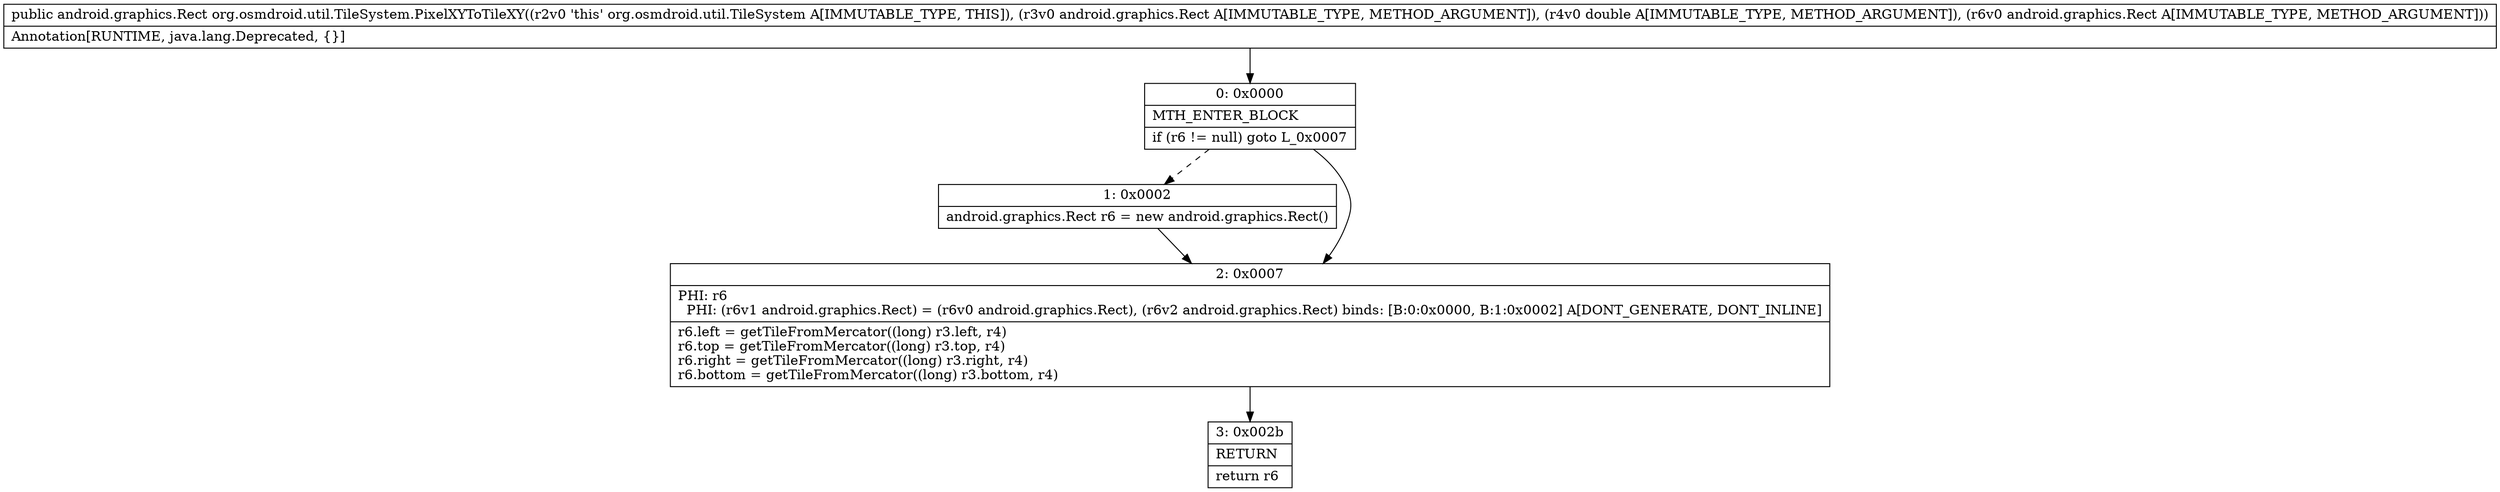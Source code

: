 digraph "CFG fororg.osmdroid.util.TileSystem.PixelXYToTileXY(Landroid\/graphics\/Rect;DLandroid\/graphics\/Rect;)Landroid\/graphics\/Rect;" {
Node_0 [shape=record,label="{0\:\ 0x0000|MTH_ENTER_BLOCK\l|if (r6 != null) goto L_0x0007\l}"];
Node_1 [shape=record,label="{1\:\ 0x0002|android.graphics.Rect r6 = new android.graphics.Rect()\l}"];
Node_2 [shape=record,label="{2\:\ 0x0007|PHI: r6 \l  PHI: (r6v1 android.graphics.Rect) = (r6v0 android.graphics.Rect), (r6v2 android.graphics.Rect) binds: [B:0:0x0000, B:1:0x0002] A[DONT_GENERATE, DONT_INLINE]\l|r6.left = getTileFromMercator((long) r3.left, r4)\lr6.top = getTileFromMercator((long) r3.top, r4)\lr6.right = getTileFromMercator((long) r3.right, r4)\lr6.bottom = getTileFromMercator((long) r3.bottom, r4)\l}"];
Node_3 [shape=record,label="{3\:\ 0x002b|RETURN\l|return r6\l}"];
MethodNode[shape=record,label="{public android.graphics.Rect org.osmdroid.util.TileSystem.PixelXYToTileXY((r2v0 'this' org.osmdroid.util.TileSystem A[IMMUTABLE_TYPE, THIS]), (r3v0 android.graphics.Rect A[IMMUTABLE_TYPE, METHOD_ARGUMENT]), (r4v0 double A[IMMUTABLE_TYPE, METHOD_ARGUMENT]), (r6v0 android.graphics.Rect A[IMMUTABLE_TYPE, METHOD_ARGUMENT]))  | Annotation[RUNTIME, java.lang.Deprecated, \{\}]\l}"];
MethodNode -> Node_0;
Node_0 -> Node_1[style=dashed];
Node_0 -> Node_2;
Node_1 -> Node_2;
Node_2 -> Node_3;
}

